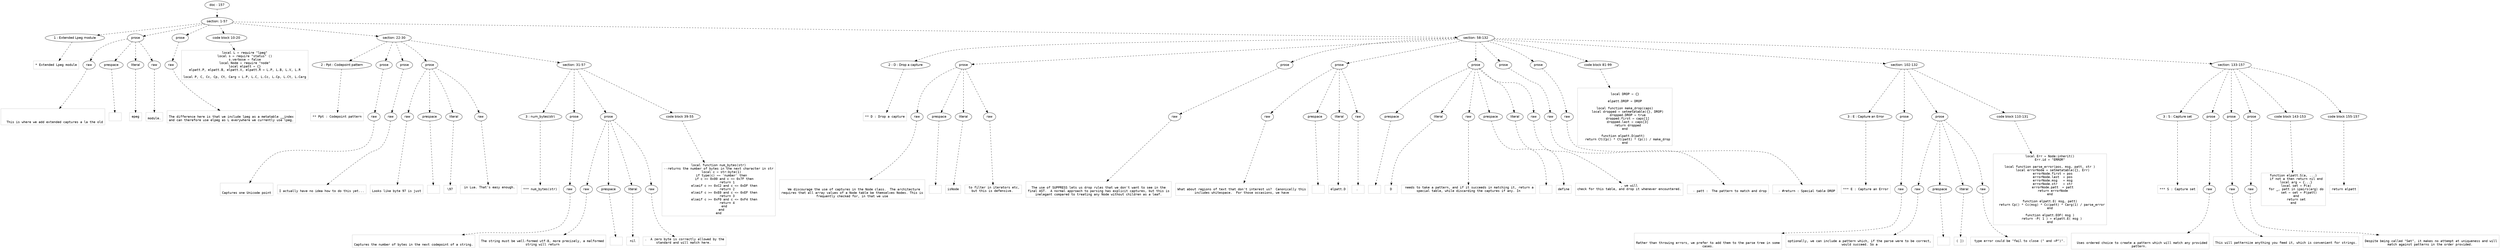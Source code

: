 digraph hierarchy {

node [fontname=Helvetica]
edge [style=dashed]

doc_0 [label="doc - 157"]


doc_0 -> { section_1}
{rank=same; section_1}

section_1 [label="section: 1-57"]


section_1 -> { header_2 prose_3 prose_4 codeblock_5 section_6 section_7}
{rank=same; header_2 prose_3 prose_4 codeblock_5 section_6 section_7}

header_2 [label="1 : Extended Lpeg module"]

prose_3 [label="prose"]

prose_4 [label="prose"]

codeblock_5 [label="code block 10-20"]

section_6 [label="section: 22-30"]

section_7 [label="section: 58-132"]


header_2 -> leaf_8
leaf_8  [color=Gray,shape=rectangle,fontname=Inconsolata,label="* Extended Lpeg module"]
prose_3 -> { raw_9 prespace_10 literal_11 raw_12}
{rank=same; raw_9 prespace_10 literal_11 raw_12}

raw_9 [label="raw"]

prespace_10 [label="prespace"]

literal_11 [label="literal"]

raw_12 [label="raw"]


raw_9 -> leaf_13
leaf_13  [color=Gray,shape=rectangle,fontname=Inconsolata,label="


  This is where we add extended captures a la the old"]
prespace_10 -> leaf_14
leaf_14  [color=Gray,shape=rectangle,fontname=Inconsolata,label=" "]
literal_11 -> leaf_15
leaf_15  [color=Gray,shape=rectangle,fontname=Inconsolata,label="epeg"]
raw_12 -> leaf_16
leaf_16  [color=Gray,shape=rectangle,fontname=Inconsolata,label=" 
module.
"]
prose_4 -> { raw_17}
{rank=same; raw_17}

raw_17 [label="raw"]


raw_17 -> leaf_18
leaf_18  [color=Gray,shape=rectangle,fontname=Inconsolata,label="
The difference here is that we include lpeg as a metatable __index
and can therefore use elpeg as L everywhere we currently use lpeg.
"]
codeblock_5 -> leaf_19
leaf_19  [color=Gray,shape=rectangle,fontname=Inconsolata,label="local L = require \"lpeg\"
local s = require \"status\" ()
s.verbose = false
local Node = require \"node\"
local elpatt = {}
elpatt.P, elpatt.B, elpatt.V, elpatt.R = L.P, L.B, L.V, L.R

local P, C, Cc, Cp, Ct, Carg = L.P, L.C, L.Cc, L.Cp, L.Ct, L.Carg
"]
section_6 -> { header_20 prose_21 prose_22 prose_23 section_24}
{rank=same; header_20 prose_21 prose_22 prose_23 section_24}

header_20 [label="2 : Ppt : Codepoint pattern"]

prose_21 [label="prose"]

prose_22 [label="prose"]

prose_23 [label="prose"]

section_24 [label="section: 31-57"]


header_20 -> leaf_25
leaf_25  [color=Gray,shape=rectangle,fontname=Inconsolata,label="** Ppt : Codepoint pattern"]
prose_21 -> { raw_26}
{rank=same; raw_26}

raw_26 [label="raw"]


raw_26 -> leaf_27
leaf_27  [color=Gray,shape=rectangle,fontname=Inconsolata,label="

Captures one Unicode point
"]
prose_22 -> { raw_28}
{rank=same; raw_28}

raw_28 [label="raw"]


raw_28 -> leaf_29
leaf_29  [color=Gray,shape=rectangle,fontname=Inconsolata,label="
I actually have no idea how to do this yet...
"]
prose_23 -> { raw_30 prespace_31 literal_32 raw_33}
{rank=same; raw_30 prespace_31 literal_32 raw_33}

raw_30 [label="raw"]

prespace_31 [label="prespace"]

literal_32 [label="literal"]

raw_33 [label="raw"]


raw_30 -> leaf_34
leaf_34  [color=Gray,shape=rectangle,fontname=Inconsolata,label="
Looks like byte 97 is just"]
prespace_31 -> leaf_35
leaf_35  [color=Gray,shape=rectangle,fontname=Inconsolata,label=" "]
literal_32 -> leaf_36
leaf_36  [color=Gray,shape=rectangle,fontname=Inconsolata,label="\\97"]
raw_33 -> leaf_37
leaf_37  [color=Gray,shape=rectangle,fontname=Inconsolata,label=" in Lua. That's easy enough.

"]
section_24 -> { header_38 prose_39 prose_40 codeblock_41}
{rank=same; header_38 prose_39 prose_40 codeblock_41}

header_38 [label="3 : num_bytes(str)"]

prose_39 [label="prose"]

prose_40 [label="prose"]

codeblock_41 [label="code block 39-55"]


header_38 -> leaf_42
leaf_42  [color=Gray,shape=rectangle,fontname=Inconsolata,label="*** num_bytes(str)"]
prose_39 -> { raw_43}
{rank=same; raw_43}

raw_43 [label="raw"]


raw_43 -> leaf_44
leaf_44  [color=Gray,shape=rectangle,fontname=Inconsolata,label="

Captures the number of bytes in the next codepoint of a string.
"]
prose_40 -> { raw_45 prespace_46 literal_47 raw_48}
{rank=same; raw_45 prespace_46 literal_47 raw_48}

raw_45 [label="raw"]

prespace_46 [label="prespace"]

literal_47 [label="literal"]

raw_48 [label="raw"]


raw_45 -> leaf_49
leaf_49  [color=Gray,shape=rectangle,fontname=Inconsolata,label="
The string must be well-formed utf-8, more precisely, a malformed
string will return"]
prespace_46 -> leaf_50
leaf_50  [color=Gray,shape=rectangle,fontname=Inconsolata,label=" "]
literal_47 -> leaf_51
leaf_51  [color=Gray,shape=rectangle,fontname=Inconsolata,label="nil"]
raw_48 -> leaf_52
leaf_52  [color=Gray,shape=rectangle,fontname=Inconsolata,label=".  A zero byte is correctly allowed by the
standard and will match here. 
"]
codeblock_41 -> leaf_53
leaf_53  [color=Gray,shape=rectangle,fontname=Inconsolata,label="local function num_bytes(str)
--returns the number of bytes in the next character in str
   local c = str:byte(1)
   if type(c) == 'number' then
      if c >= 0x00 and c <= 0x7F then
         return 1
      elseif c >= 0xC2 and c <= 0xDF then
         return 2
      elseif c >= 0xE0 and c <= 0xEF then
         return 3
      elseif c >= 0xF0 and c <= 0xF4 then
         return 4
      end
   end
end"]
section_7 -> { header_54 prose_55 prose_56 prose_57 prose_58 prose_59 prose_60 codeblock_61 section_62 section_63}
{rank=same; header_54 prose_55 prose_56 prose_57 prose_58 prose_59 prose_60 codeblock_61 section_62 section_63}

header_54 [label="2 : D : Drop a capture"]

prose_55 [label="prose"]

prose_56 [label="prose"]

prose_57 [label="prose"]

prose_58 [label="prose"]

prose_59 [label="prose"]

prose_60 [label="prose"]

codeblock_61 [label="code block 81-99"]

section_62 [label="section: 102-132"]

section_63 [label="section: 133-157"]


header_54 -> leaf_64
leaf_64  [color=Gray,shape=rectangle,fontname=Inconsolata,label="** D : Drop a capture"]
prose_55 -> { raw_65 prespace_66 literal_67 raw_68}
{rank=same; raw_65 prespace_66 literal_67 raw_68}

raw_65 [label="raw"]

prespace_66 [label="prespace"]

literal_67 [label="literal"]

raw_68 [label="raw"]


raw_65 -> leaf_69
leaf_69  [color=Gray,shape=rectangle,fontname=Inconsolata,label="

  We discourage the use of captures in the Node class.  The architecture
requires that all array values of a Node table be themselves Nodes. This is
frequently checked for, in that we use"]
prespace_66 -> leaf_70
leaf_70  [color=Gray,shape=rectangle,fontname=Inconsolata,label=" "]
literal_67 -> leaf_71
leaf_71  [color=Gray,shape=rectangle,fontname=Inconsolata,label="isNode"]
raw_68 -> leaf_72
leaf_72  [color=Gray,shape=rectangle,fontname=Inconsolata,label=" to filter in iterators etc,
but this is defensive. 
"]
prose_56 -> { raw_73}
{rank=same; raw_73}

raw_73 [label="raw"]


raw_73 -> leaf_74
leaf_74  [color=Gray,shape=rectangle,fontname=Inconsolata,label="
The use of SUPPRESS lets us drop rules that we don't want to see in the
final AST.  A normal approach to parsing has explicit captures, but this is
inelegant compared to treating any Node without children as a leaf.
"]
prose_57 -> { raw_75 prespace_76 literal_77 raw_78}
{rank=same; raw_75 prespace_76 literal_77 raw_78}

raw_75 [label="raw"]

prespace_76 [label="prespace"]

literal_77 [label="literal"]

raw_78 [label="raw"]


raw_75 -> leaf_79
leaf_79  [color=Gray,shape=rectangle,fontname=Inconsolata,label="
What about regions of text that don't interest us?  Canonically this
includes whitespace.  For those occasions, we have"]
prespace_76 -> leaf_80
leaf_80  [color=Gray,shape=rectangle,fontname=Inconsolata,label=" "]
literal_77 -> leaf_81
leaf_81  [color=Gray,shape=rectangle,fontname=Inconsolata,label="elpatt.D"]
raw_78 -> leaf_82
leaf_82  [color=Gray,shape=rectangle,fontname=Inconsolata,label=". 
"]
prose_58 -> { prespace_83 literal_84 raw_85 prespace_86 literal_87 raw_88}
{rank=same; prespace_83 literal_84 raw_85 prespace_86 literal_87 raw_88}

prespace_83 [label="prespace"]

literal_84 [label="literal"]

raw_85 [label="raw"]

prespace_86 [label="prespace"]

literal_87 [label="literal"]

raw_88 [label="raw"]


prespace_83 -> leaf_89
leaf_89  [color=Gray,shape=rectangle,fontname=Inconsolata,label=""]
literal_84 -> leaf_90
leaf_90  [color=Gray,shape=rectangle,fontname=Inconsolata,label="D"]
raw_85 -> leaf_91
leaf_91  [color=Gray,shape=rectangle,fontname=Inconsolata,label=" needs to take a pattern, and if it succeeds in matching it, return a
special table, while discarding the captures if any. In"]
prespace_86 -> leaf_92
leaf_92  [color=Gray,shape=rectangle,fontname=Inconsolata,label=" "]
literal_87 -> leaf_93
leaf_93  [color=Gray,shape=rectangle,fontname=Inconsolata,label="define"]
raw_88 -> leaf_94
leaf_94  [color=Gray,shape=rectangle,fontname=Inconsolata,label=", we will
check for this table, and drop it whenever encountered.

"]
prose_59 -> { raw_95}
{rank=same; raw_95}

raw_95 [label="raw"]


raw_95 -> leaf_96
leaf_96  [color=Gray,shape=rectangle,fontname=Inconsolata,label="
  - patt :  The pattern to match and drop
"]
prose_60 -> { raw_97}
{rank=same; raw_97}

raw_97 [label="raw"]


raw_97 -> leaf_98
leaf_98  [color=Gray,shape=rectangle,fontname=Inconsolata,label="
  - #return : Special table DROP
"]
codeblock_61 -> leaf_99
leaf_99  [color=Gray,shape=rectangle,fontname=Inconsolata,label="
local DROP = {}

elpatt.DROP = DROP

local function make_drop(caps)
   local dropped = setmetatable({}, DROP)
   dropped.DROP = true
   dropped.first = caps[1]
   dropped.last = caps[3]
   return dropped
end

function elpatt.D(patt)  
   return Ct(Cp() * Ct(patt) * Cp()) / make_drop
end
"]
section_62 -> { header_100 prose_101 prose_102 codeblock_103}
{rank=same; header_100 prose_101 prose_102 codeblock_103}

header_100 [label="3 : E : Capture an Error"]

prose_101 [label="prose"]

prose_102 [label="prose"]

codeblock_103 [label="code block 110-131"]


header_100 -> leaf_104
leaf_104  [color=Gray,shape=rectangle,fontname=Inconsolata,label="*** E : Capture an Error"]
prose_101 -> { raw_105}
{rank=same; raw_105}

raw_105 [label="raw"]


raw_105 -> leaf_106
leaf_106  [color=Gray,shape=rectangle,fontname=Inconsolata,label="

Rather than throwing errors, we prefer to add them to the parse tree in some
cases.
"]
prose_102 -> { raw_107 prespace_108 literal_109 raw_110}
{rank=same; raw_107 prespace_108 literal_109 raw_110}

raw_107 [label="raw"]

prespace_108 [label="prespace"]

literal_109 [label="literal"]

raw_110 [label="raw"]


raw_107 -> leaf_111
leaf_111  [color=Gray,shape=rectangle,fontname=Inconsolata,label="
optionally, we can include a pattern which, if the parse were to be correct,
would succeed. So a"]
prespace_108 -> leaf_112
leaf_112  [color=Gray,shape=rectangle,fontname=Inconsolata,label=" "]
literal_109 -> leaf_113
leaf_113  [color=Gray,shape=rectangle,fontname=Inconsolata,label="( ])"]
raw_110 -> leaf_114
leaf_114  [color=Gray,shape=rectangle,fontname=Inconsolata,label=" type error could be \"fail to close (\" and =P\")\".
"]
codeblock_103 -> leaf_115
leaf_115  [color=Gray,shape=rectangle,fontname=Inconsolata,label="local Err = Node:inherit()
Err.id = \"ERROR\"

local function parse_error(pos, msg, patt, str )
   local errorNode = setmetatable({}, Err)
   errorNode.first = pos
   errorNode.last  = pos
   errorNode.msg   = msg
   errorNode.str   = str
   errorNode.patt  = patt
   return errorNode
end

function elpatt.E( msg, patt)
  return Cp() * Cc(msg) * Cc(patt) * Carg(1) / parse_error
end

function elpatt.EOF( msg )
  return -P( 1 ) + elpatt.E( msg )
end"]
section_63 -> { header_116 prose_117 prose_118 prose_119 codeblock_120 codeblock_121}
{rank=same; header_116 prose_117 prose_118 prose_119 codeblock_120 codeblock_121}

header_116 [label="3 : S : Capture set"]

prose_117 [label="prose"]

prose_118 [label="prose"]

prose_119 [label="prose"]

codeblock_120 [label="code block 143-153"]

codeblock_121 [label="code block 155-157"]


header_116 -> leaf_122
leaf_122  [color=Gray,shape=rectangle,fontname=Inconsolata,label="*** S : Capture set"]
prose_117 -> { raw_123}
{rank=same; raw_123}

raw_123 [label="raw"]


raw_123 -> leaf_124
leaf_124  [color=Gray,shape=rectangle,fontname=Inconsolata,label="

  Uses ordered choice to create a pattern which will match any provided
pattern. 
"]
prose_118 -> { raw_125}
{rank=same; raw_125}

raw_125 [label="raw"]


raw_125 -> leaf_126
leaf_126  [color=Gray,shape=rectangle,fontname=Inconsolata,label="
This will patternize anything you feed it, which is convenient for strings.
"]
prose_119 -> { raw_127}
{rank=same; raw_127}

raw_127 [label="raw"]


raw_127 -> leaf_128
leaf_128  [color=Gray,shape=rectangle,fontname=Inconsolata,label="
Despite being called \"Set\", it makes no attempt at uniqueness and will
match against patterns in the order provided. 
"]
codeblock_120 -> leaf_129
leaf_129  [color=Gray,shape=rectangle,fontname=Inconsolata,label="function elpatt.S(a, ...)
   if not a then return nil end
   local arg = {...}
   local set = P(a)
   for _, patt in ipairs(arg) do
      set = set + P(patt)
   end
   return set
end"]
codeblock_121 -> leaf_130
leaf_130  [color=Gray,shape=rectangle,fontname=Inconsolata,label="return elpatt"]

}

